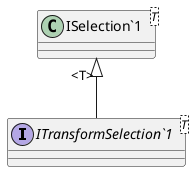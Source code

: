 @startuml
interface "ITransformSelection`1"<T> {
}
class "ISelection`1"<T> {
}
"ISelection`1" "<T>" <|-- "ITransformSelection`1"
@enduml
